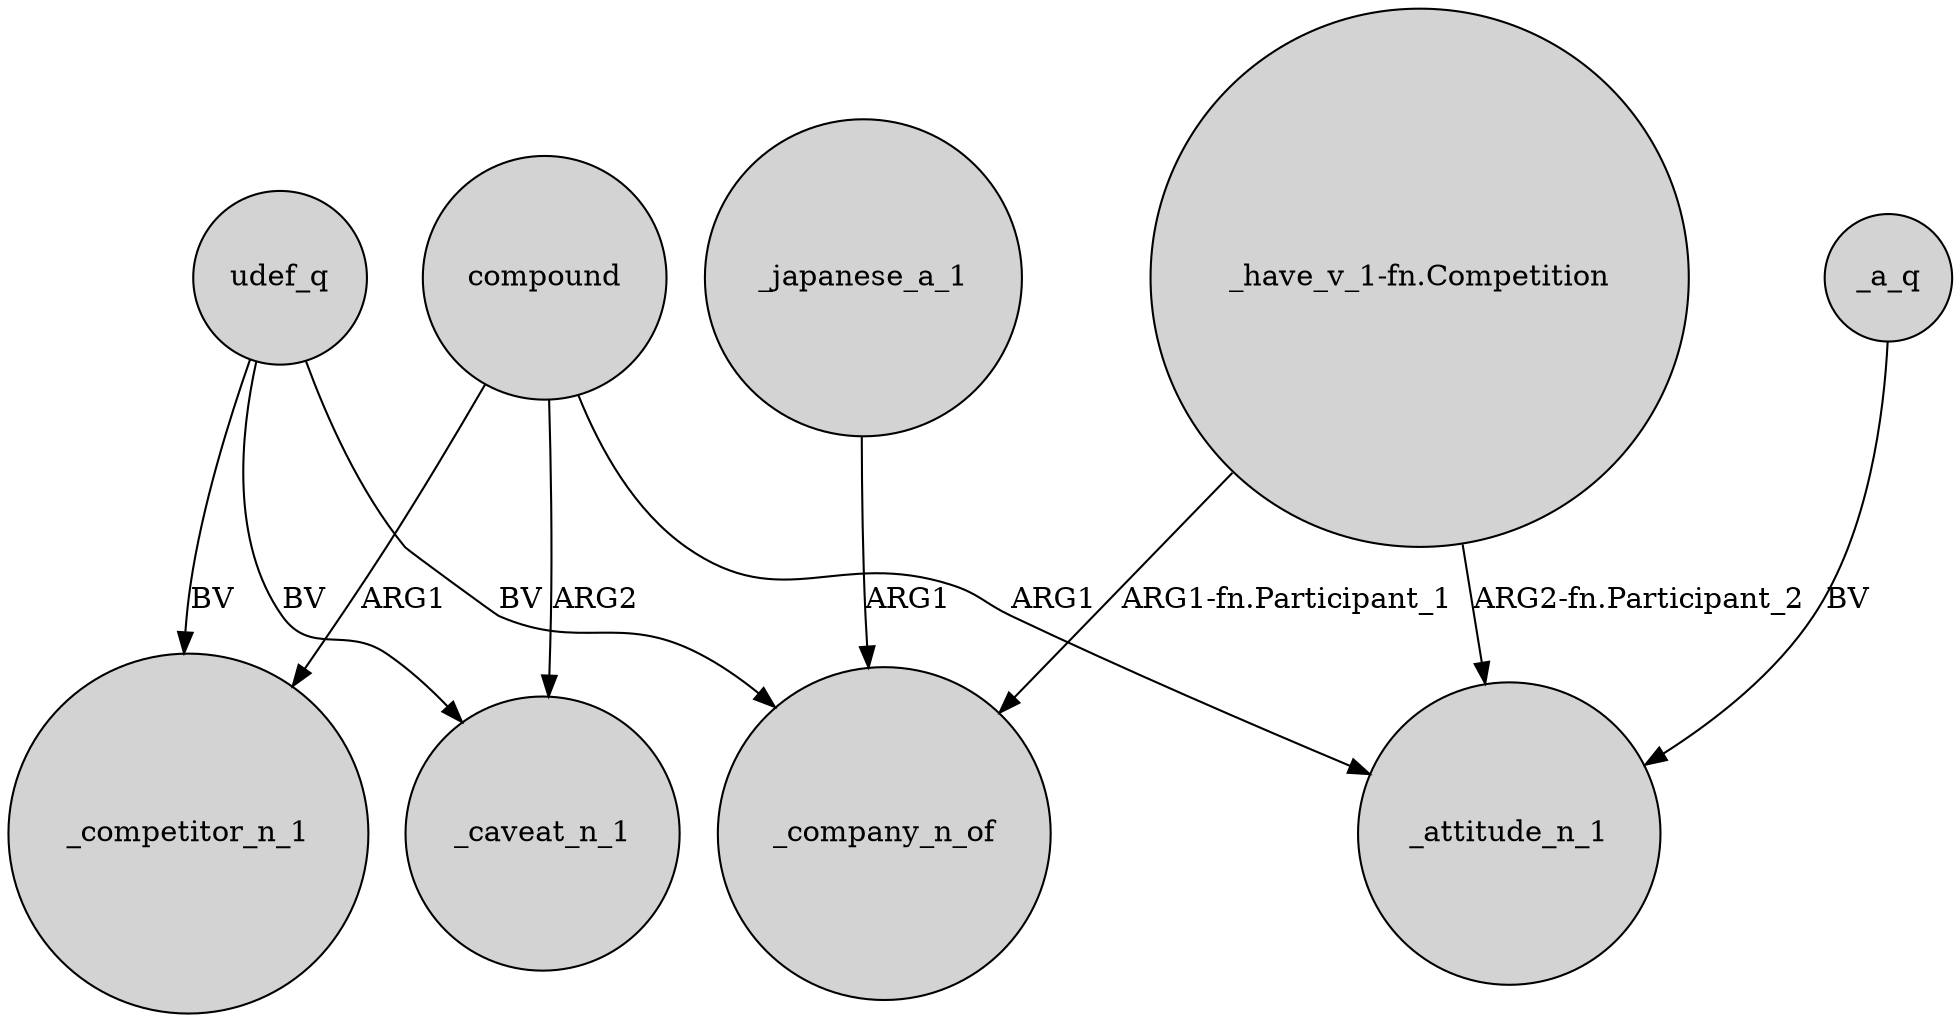digraph {
	node [shape=circle style=filled]
	udef_q -> _caveat_n_1 [label=BV]
	compound -> _caveat_n_1 [label=ARG2]
	udef_q -> _competitor_n_1 [label=BV]
	udef_q -> _company_n_of [label=BV]
	"_have_v_1-fn.Competition" -> _attitude_n_1 [label="ARG2-fn.Participant_2"]
	_japanese_a_1 -> _company_n_of [label=ARG1]
	compound -> _competitor_n_1 [label=ARG1]
	compound -> _attitude_n_1 [label=ARG1]
	"_have_v_1-fn.Competition" -> _company_n_of [label="ARG1-fn.Participant_1"]
	_a_q -> _attitude_n_1 [label=BV]
}
